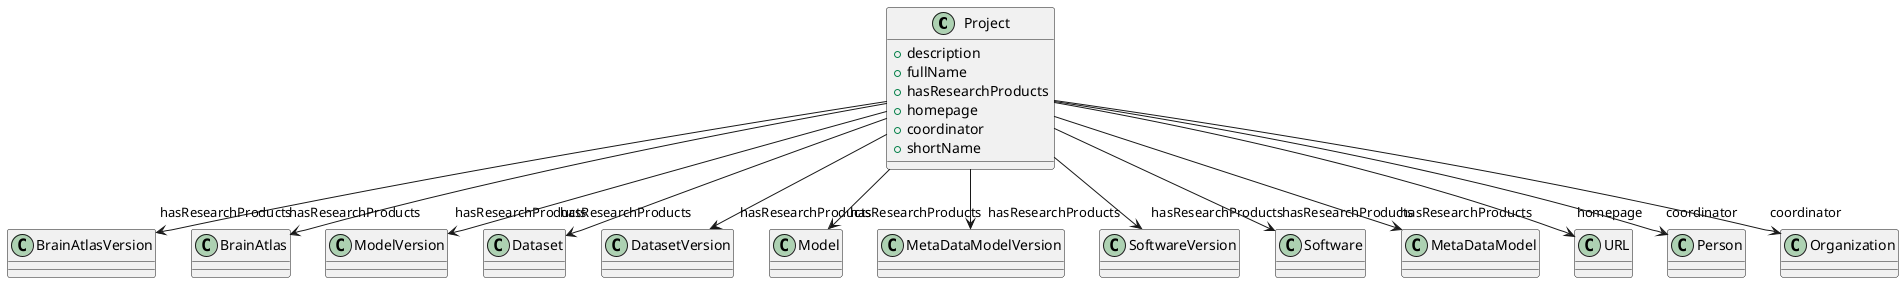 @startuml
class Project {
+description
+fullName
+hasResearchProducts
+homepage
+coordinator
+shortName

}
Project -d-> "hasResearchProducts" BrainAtlasVersion
Project -d-> "hasResearchProducts" BrainAtlas
Project -d-> "hasResearchProducts" ModelVersion
Project -d-> "hasResearchProducts" Dataset
Project -d-> "hasResearchProducts" DatasetVersion
Project -d-> "hasResearchProducts" Model
Project -d-> "hasResearchProducts" MetaDataModelVersion
Project -d-> "hasResearchProducts" SoftwareVersion
Project -d-> "hasResearchProducts" Software
Project -d-> "hasResearchProducts" MetaDataModel
Project -d-> "homepage" URL
Project -d-> "coordinator" Person
Project -d-> "coordinator" Organization

@enduml